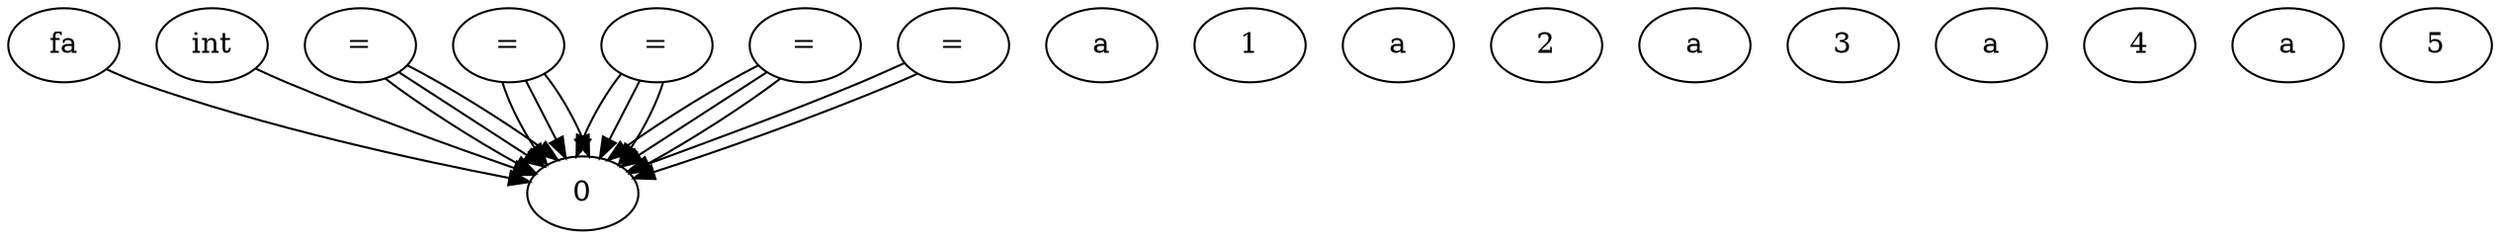 digraph {
  0x4a51500 -> 0x4a51700
  0x4a51700 -> 0x4a51be0
  0x4a51be0 -> 0x4a519c0
  0x4a51be0 -> 0x4a51ad0
  0x4a51be0 -> 0x4a52000
  0x4a52000 -> 0x4a51de0
  0x4a52000 -> 0x4a51ef0
  0x4a52000 -> 0x4a52420
  0x4a52420 -> 0x4a52200
  0x4a52420 -> 0x4a52310
  0x4a52420 -> 0x4a52840
  0x4a52840 -> 0x4a52620
  0x4a52840 -> 0x4a52730
  0x4a52840 -> 0x4a52c60
  0x4a52c60 -> 0x4a52a40
  0x4a52c60 -> 0x4a52b50
  0x4a51500 [ label="fa" ];
  0x4a51700 [ label="int" ];
  0x4a51be0 [ label="=" ];
  0x4a519c0 [ label="a" ];
  0x4a51ad0 [ label="1" ];
  0x4a52000 [ label="=" ];
  0x4a51de0 [ label="a" ];
  0x4a51ef0 [ label="2" ];
  0x4a52420 [ label="=" ];
  0x4a52200 [ label="a" ];
  0x4a52310 [ label="3" ];
  0x4a52840 [ label="=" ];
  0x4a52620 [ label="a" ];
  0x4a52730 [ label="4" ];
  0x4a52c60 [ label="=" ];
  0x4a52a40 [ label="a" ];
  0x4a52b50 [ label="5" ];
}
